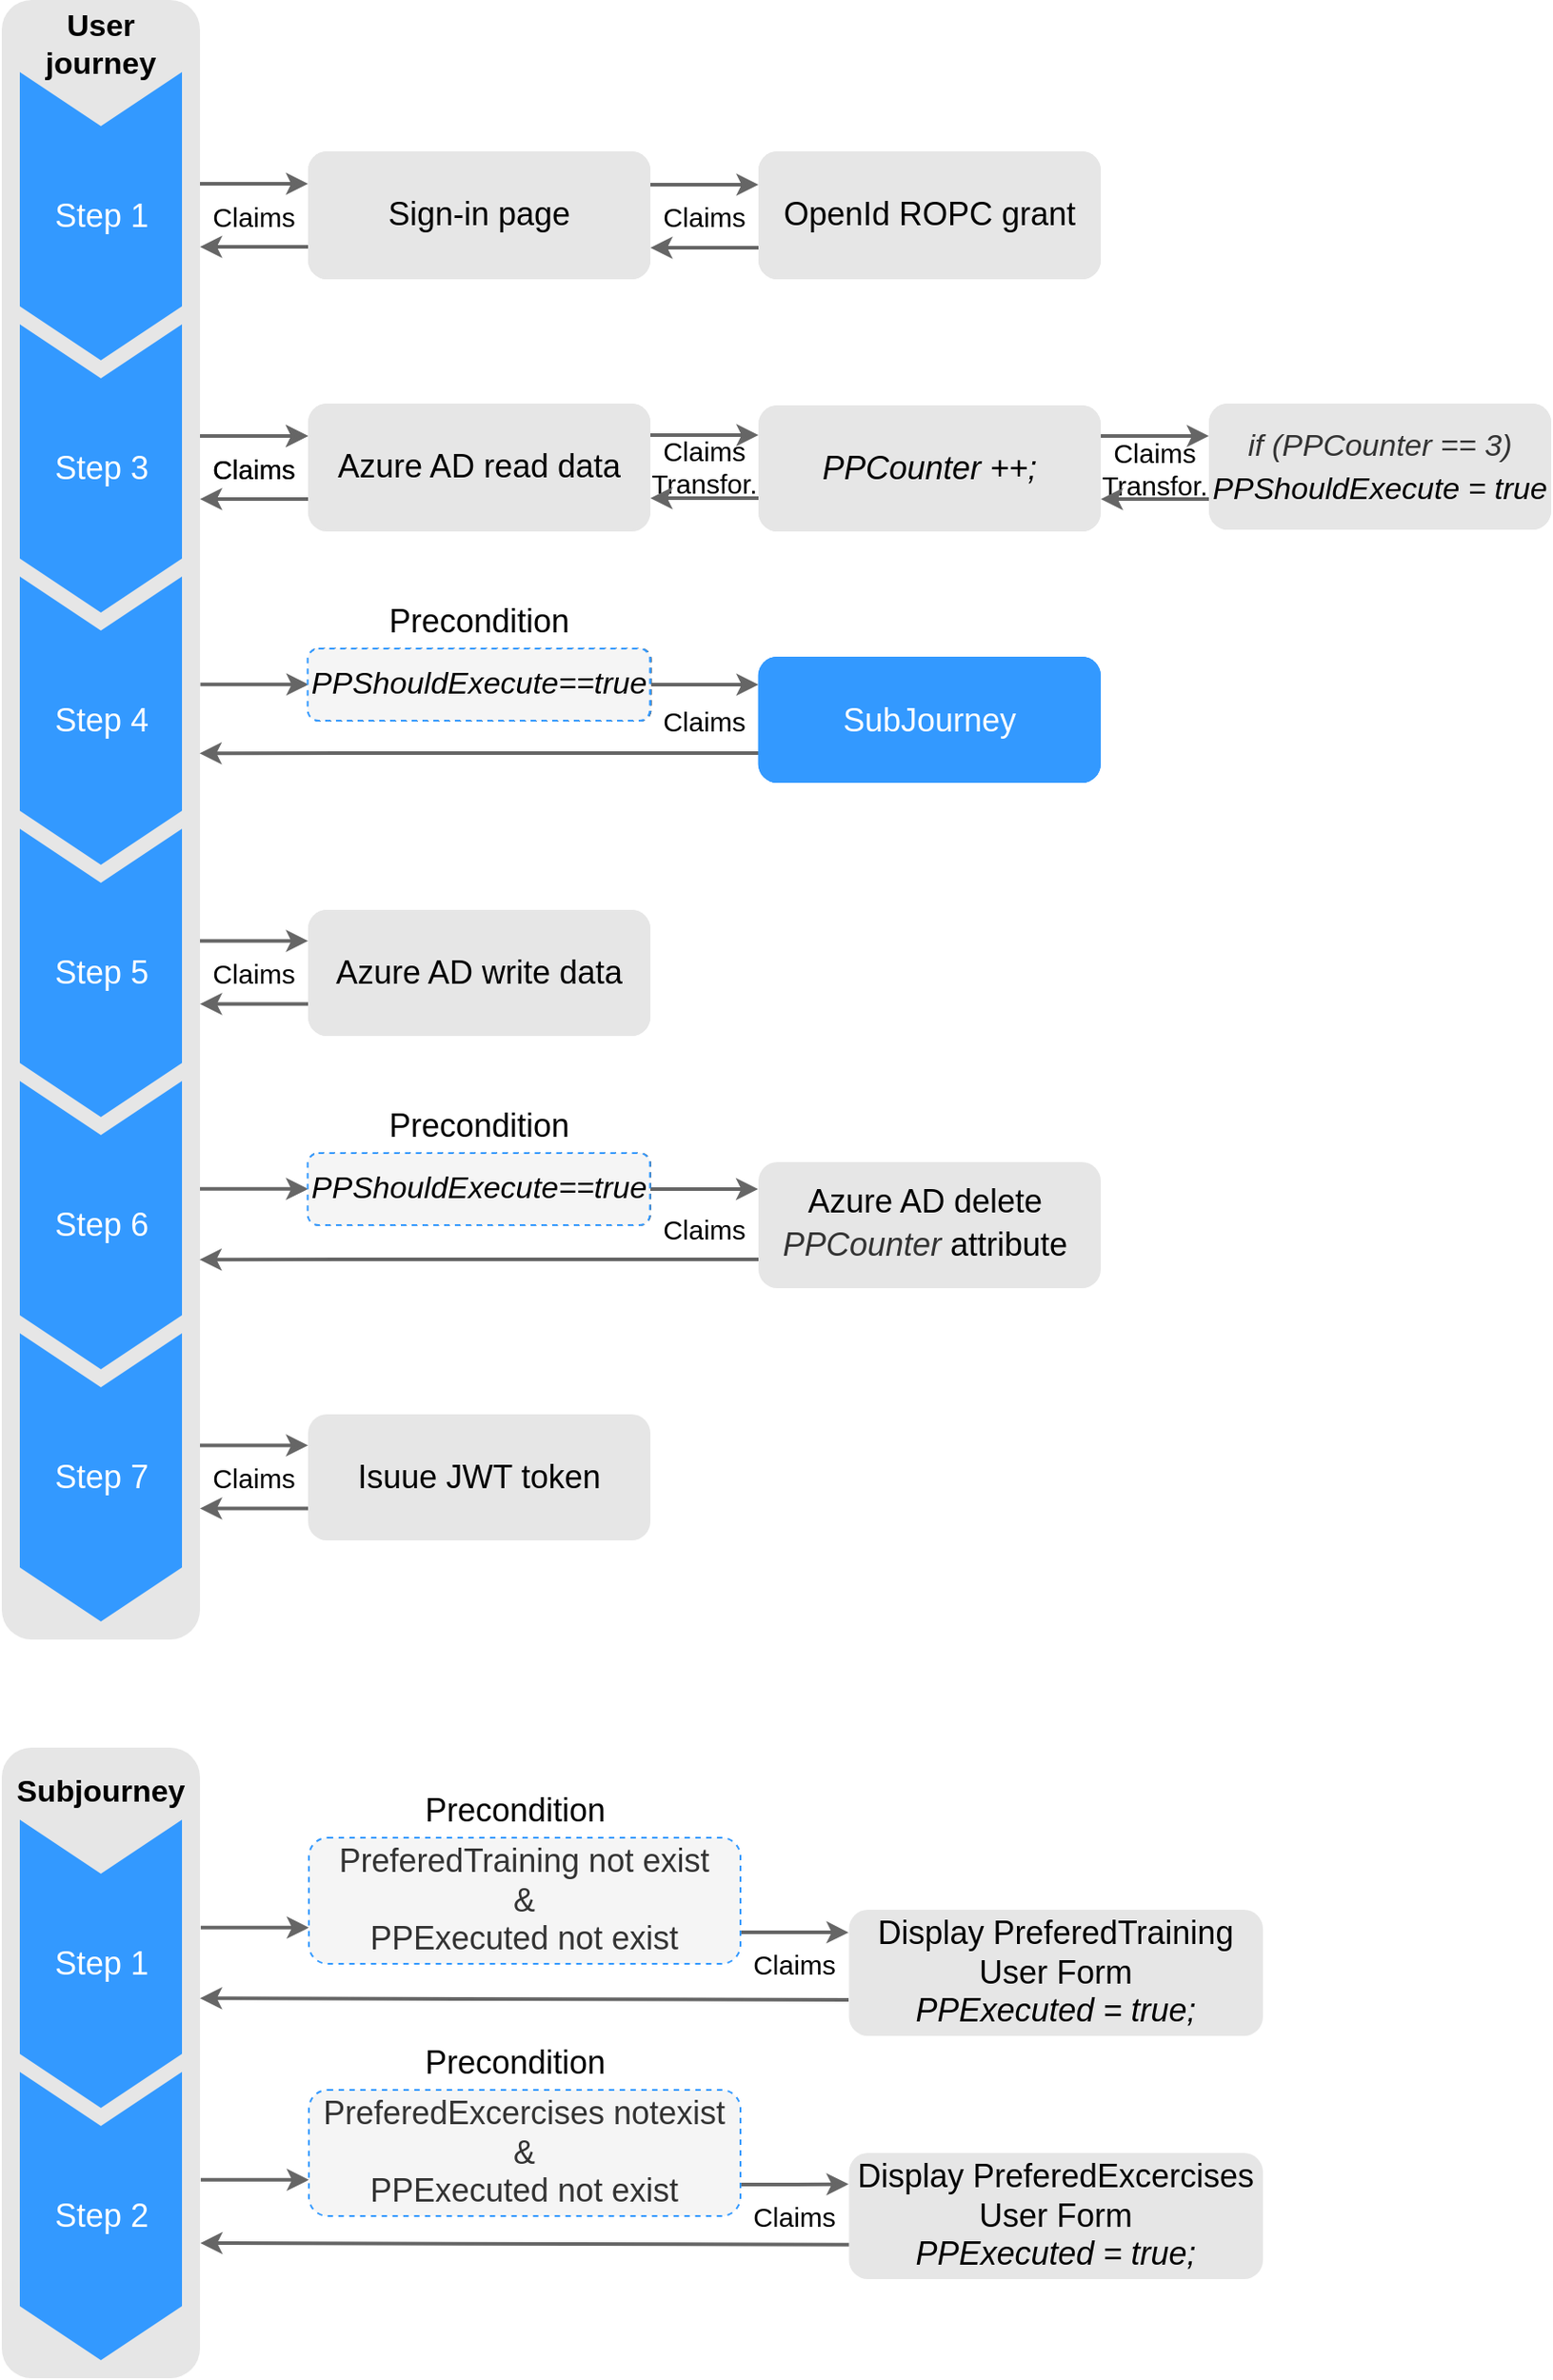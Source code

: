 <mxfile version="20.2.3" type="device"><diagram id="fmWcDM1H-SiBLsM3kZM6" name="Strona-1"><mxGraphModel dx="2246" dy="1225" grid="1" gridSize="10" guides="1" tooltips="1" connect="1" arrows="0" fold="1" page="1" pageScale="1" pageWidth="827" pageHeight="1169" math="0" shadow="0"><root><mxCell id="0"/><mxCell id="1" parent="0"/><mxCell id="fxVLZqoxUVqsY6sRIBnu-1" value="" style="rounded=1;whiteSpace=wrap;html=1;dashed=1;strokeColor=none;strokeWidth=2;fillColor=#E6E6E6;fontFamily=Verdana;fontSize=12;fontColor=#00BEF2;direction=south;" parent="1" vertex="1"><mxGeometry x="-10" y="390" width="110" height="910" as="geometry"/></mxCell><mxCell id="fxVLZqoxUVqsY6sRIBnu-2" value="User journey" style="text;html=1;strokeColor=none;fillColor=none;align=center;verticalAlign=middle;whiteSpace=wrap;rounded=0;fontSize=17;fontStyle=1" parent="1" vertex="1"><mxGeometry y="400" width="90" height="30" as="geometry"/></mxCell><mxCell id="fxVLZqoxUVqsY6sRIBnu-35" value="&lt;font style=&quot;font-size: 15px;&quot;&gt;Claims&lt;/font&gt;" style="text;html=1;strokeColor=none;fillColor=none;align=center;verticalAlign=middle;whiteSpace=wrap;rounded=0;labelBackgroundColor=none;fontSize=12;" parent="1" vertex="1"><mxGeometry x="350" y="495" width="60" height="30" as="geometry"/></mxCell><mxCell id="fxVLZqoxUVqsY6sRIBnu-39" value="Azure AD read user data" style="rounded=1;whiteSpace=wrap;html=1;fontSize=16;fillColor=#E6E6E6;strokeColor=none;" parent="1" vertex="1"><mxGeometry x="160" y="615" width="190" height="70" as="geometry"/></mxCell><mxCell id="lUFnjP-NSURI18aRblBB-2" value="Step 1" style="html=1;shadow=0;dashed=0;align=center;verticalAlign=middle;shape=mxgraph.arrows2.arrow;dy=0;dx=30;notch=30;fontSize=18;fillColor=#3399FF;strokeColor=none;fontColor=#FFFFFF;direction=south;" parent="1" vertex="1"><mxGeometry y="430" width="90" height="160" as="geometry"/></mxCell><mxCell id="lUFnjP-NSURI18aRblBB-37" value="PPCounter ++;" style="rounded=1;whiteSpace=wrap;html=1;fontSize=16;fillColor=#E6E6E6;strokeColor=none;fontStyle=2" parent="1" vertex="1"><mxGeometry x="410" y="615" width="190" height="70" as="geometry"/></mxCell><mxCell id="lUFnjP-NSURI18aRblBB-50" value="&lt;span style=&quot;color: rgb(51, 51, 51); font-size: 16px; background-color: initial; text-align: left;&quot;&gt;if (&lt;/span&gt;&lt;span style=&quot;color: rgb(51, 51, 51); font-size: 16px; background-color: initial; text-align: left;&quot;&gt;PPCounter&lt;/span&gt;&lt;span style=&quot;color: rgb(51, 51, 51); font-size: 16px; background-color: initial; line-height: 1.4;&quot;&gt;&amp;nbsp;== 3)&lt;br style=&quot;font-size: 16px;&quot;&gt;&lt;span style=&quot;color: rgb(0, 0, 0); text-align: left; font-size: 16px;&quot;&gt;PPShouldExecute = true&lt;/span&gt;&lt;br style=&quot;font-size: 16px;&quot;&gt;&lt;/span&gt;" style="rounded=1;whiteSpace=wrap;html=1;fontSize=16;fillColor=#E6E6E6;strokeColor=none;fontStyle=2" parent="1" vertex="1"><mxGeometry x="660" y="614" width="190" height="70" as="geometry"/></mxCell><mxCell id="lUFnjP-NSURI18aRblBB-57" value="OpenId ROPC grant" style="rounded=1;whiteSpace=wrap;html=1;fontSize=15;fillColor=#E6E6E6;strokeColor=none;" parent="1" vertex="1"><mxGeometry x="410" y="475" width="190" height="70" as="geometry"/></mxCell><mxCell id="lUFnjP-NSURI18aRblBB-58" value="&lt;font style=&quot;font-size: 15px;&quot;&gt;Sign-in page&lt;/font&gt;" style="rounded=1;whiteSpace=wrap;html=1;fontSize=15;fillColor=#E6E6E6;strokeColor=none;" parent="1" vertex="1"><mxGeometry x="160" y="475" width="190" height="70" as="geometry"/></mxCell><mxCell id="lUFnjP-NSURI18aRblBB-101" value="Azure AD write user data" style="rounded=1;whiteSpace=wrap;html=1;fontSize=16;fillColor=#E6E6E6;strokeColor=none;" parent="1" vertex="1"><mxGeometry x="160" y="895" width="190" height="70" as="geometry"/></mxCell><mxCell id="Wc3aaxplKSA3pQfgSFrF-3" value="Step 3" style="html=1;shadow=0;dashed=0;align=center;verticalAlign=middle;shape=mxgraph.arrows2.arrow;dy=0;dx=30;notch=30;fontSize=18;fillColor=#3399FF;strokeColor=none;fontColor=#FFFFFF;direction=south;" parent="1" vertex="1"><mxGeometry y="570" width="90" height="160" as="geometry"/></mxCell><mxCell id="Wc3aaxplKSA3pQfgSFrF-24" style="edgeStyle=orthogonalEdgeStyle;rounded=0;orthogonalLoop=1;jettySize=auto;html=1;exitX=1;exitY=0.25;exitDx=0;exitDy=0;entryX=0;entryY=0.25;entryDx=0;entryDy=0;fontSize=16;strokeWidth=2;strokeColor=#666666;fillColor=#f5f5f5;" parent="1" source="Wc3aaxplKSA3pQfgSFrF-4" target="Wc3aaxplKSA3pQfgSFrF-5" edge="1"><mxGeometry relative="1" as="geometry"/></mxCell><mxCell id="Wc3aaxplKSA3pQfgSFrF-4" value="&lt;font style=&quot;font-size: 16px;&quot;&gt;Sign-in page&lt;/font&gt;" style="rounded=1;whiteSpace=wrap;html=1;fontSize=16;fillColor=#E6E6E6;strokeColor=none;" parent="1" vertex="1"><mxGeometry x="160" y="475" width="190" height="70" as="geometry"/></mxCell><mxCell id="Wc3aaxplKSA3pQfgSFrF-26" style="edgeStyle=orthogonalEdgeStyle;rounded=0;orthogonalLoop=1;jettySize=auto;html=1;exitX=0;exitY=0.75;exitDx=0;exitDy=0;entryX=1;entryY=0.75;entryDx=0;entryDy=0;fontSize=16;strokeWidth=2;strokeColor=#666666;fillColor=#f5f5f5;" parent="1" source="Wc3aaxplKSA3pQfgSFrF-5" target="Wc3aaxplKSA3pQfgSFrF-4" edge="1"><mxGeometry relative="1" as="geometry"/></mxCell><mxCell id="Wc3aaxplKSA3pQfgSFrF-5" value="OpenId ROPC grant" style="rounded=1;whiteSpace=wrap;html=1;fontSize=16;fillColor=#E6E6E6;strokeColor=none;" parent="1" vertex="1"><mxGeometry x="410" y="475" width="190" height="70" as="geometry"/></mxCell><mxCell id="Wc3aaxplKSA3pQfgSFrF-6" value="Step 4" style="html=1;shadow=0;dashed=0;align=center;verticalAlign=middle;shape=mxgraph.arrows2.arrow;dy=0;dx=30;notch=30;fontSize=18;fillColor=#3399FF;strokeColor=none;fontColor=#FFFFFF;direction=south;" parent="1" vertex="1"><mxGeometry y="710" width="90" height="160" as="geometry"/></mxCell><mxCell id="Wc3aaxplKSA3pQfgSFrF-10" value="Step 5" style="html=1;shadow=0;dashed=0;align=center;verticalAlign=middle;shape=mxgraph.arrows2.arrow;dy=0;dx=30;notch=30;fontSize=18;fillColor=#3399FF;strokeColor=none;fontColor=#FFFFFF;direction=south;" parent="1" vertex="1"><mxGeometry y="850" width="90" height="160" as="geometry"/></mxCell><mxCell id="Wc3aaxplKSA3pQfgSFrF-11" value="Step 6" style="html=1;shadow=0;dashed=0;align=center;verticalAlign=middle;shape=mxgraph.arrows2.arrow;dy=0;dx=30;notch=30;fontSize=18;fillColor=#3399FF;strokeColor=none;fontColor=#FFFFFF;direction=south;" parent="1" vertex="1"><mxGeometry y="990" width="90" height="160" as="geometry"/></mxCell><mxCell id="Wc3aaxplKSA3pQfgSFrF-20" value="Azure AD delete&amp;nbsp;&lt;br style=&quot;font-size: 18px;&quot;&gt;&lt;span style=&quot;font-style: italic; background-color: initial; color: rgb(51, 51, 51); text-align: left; font-size: 18px;&quot;&gt;PPCounter&lt;/span&gt;&lt;span style=&quot;font-style: italic; background-color: initial; color: rgb(51, 51, 51); line-height: 1.4; font-size: 18px;&quot;&gt;&amp;nbsp;&lt;/span&gt;attribute&amp;nbsp;" style="rounded=1;whiteSpace=wrap;html=1;fontSize=18;fillColor=#E6E6E6;strokeColor=none;" parent="1" vertex="1"><mxGeometry x="410" y="1035" width="190" height="70" as="geometry"/></mxCell><mxCell id="Wc3aaxplKSA3pQfgSFrF-21" value="Step 7" style="html=1;shadow=0;dashed=0;align=center;verticalAlign=middle;shape=mxgraph.arrows2.arrow;dy=0;dx=30;notch=30;fontSize=18;fillColor=#3399FF;strokeColor=none;fontColor=#FFFFFF;direction=south;" parent="1" vertex="1"><mxGeometry y="1130" width="90" height="160" as="geometry"/></mxCell><mxCell id="Wc3aaxplKSA3pQfgSFrF-22" value="Isuue JWT token" style="rounded=1;whiteSpace=wrap;html=1;fontSize=18;fillColor=#E6E6E6;strokeColor=none;" parent="1" vertex="1"><mxGeometry x="160" y="1175" width="190" height="70" as="geometry"/></mxCell><mxCell id="Wc3aaxplKSA3pQfgSFrF-29" value="&lt;font style=&quot;font-size: 15px;&quot;&gt;Claims&lt;/font&gt;" style="text;html=1;strokeColor=none;fillColor=none;align=center;verticalAlign=middle;whiteSpace=wrap;rounded=0;labelBackgroundColor=none;fontSize=12;" parent="1" vertex="1"><mxGeometry x="100" y="494.5" width="60" height="30" as="geometry"/></mxCell><mxCell id="Wc3aaxplKSA3pQfgSFrF-30" style="edgeStyle=orthogonalEdgeStyle;rounded=0;orthogonalLoop=1;jettySize=auto;html=1;exitX=1;exitY=0.25;exitDx=0;exitDy=0;entryX=0;entryY=0.25;entryDx=0;entryDy=0;fontSize=16;strokeWidth=2;strokeColor=#666666;fillColor=#f5f5f5;" parent="1" edge="1"><mxGeometry relative="1" as="geometry"><mxPoint x="100" y="492" as="sourcePoint"/><mxPoint x="160" y="492" as="targetPoint"/></mxGeometry></mxCell><mxCell id="Wc3aaxplKSA3pQfgSFrF-31" style="edgeStyle=orthogonalEdgeStyle;rounded=0;orthogonalLoop=1;jettySize=auto;html=1;exitX=0;exitY=0.75;exitDx=0;exitDy=0;entryX=1;entryY=0.75;entryDx=0;entryDy=0;fontSize=16;strokeWidth=2;strokeColor=#666666;fillColor=#f5f5f5;" parent="1" edge="1"><mxGeometry relative="1" as="geometry"><mxPoint x="160" y="527" as="sourcePoint"/><mxPoint x="100" y="527" as="targetPoint"/></mxGeometry></mxCell><mxCell id="Wc3aaxplKSA3pQfgSFrF-37" value="&lt;font style=&quot;font-size: 15px;&quot;&gt;Claims&lt;/font&gt;" style="text;html=1;strokeColor=none;fillColor=none;align=center;verticalAlign=middle;whiteSpace=wrap;rounded=0;labelBackgroundColor=none;fontSize=12;" parent="1" vertex="1"><mxGeometry x="100" y="634.5" width="60" height="30" as="geometry"/></mxCell><mxCell id="Wc3aaxplKSA3pQfgSFrF-38" style="edgeStyle=orthogonalEdgeStyle;rounded=0;orthogonalLoop=1;jettySize=auto;html=1;exitX=1;exitY=0.25;exitDx=0;exitDy=0;entryX=0;entryY=0.25;entryDx=0;entryDy=0;fontSize=16;strokeWidth=2;strokeColor=#666666;fillColor=#f5f5f5;" parent="1" edge="1"><mxGeometry relative="1" as="geometry"><mxPoint x="100" y="632" as="sourcePoint"/><mxPoint x="160" y="632" as="targetPoint"/></mxGeometry></mxCell><mxCell id="Wc3aaxplKSA3pQfgSFrF-39" style="edgeStyle=orthogonalEdgeStyle;rounded=0;orthogonalLoop=1;jettySize=auto;html=1;exitX=0;exitY=0.75;exitDx=0;exitDy=0;entryX=1;entryY=0.75;entryDx=0;entryDy=0;fontSize=16;strokeWidth=2;strokeColor=#666666;fillColor=#f5f5f5;" parent="1" edge="1"><mxGeometry relative="1" as="geometry"><mxPoint x="160" y="667" as="sourcePoint"/><mxPoint x="100" y="667" as="targetPoint"/></mxGeometry></mxCell><mxCell id="Wc3aaxplKSA3pQfgSFrF-40" value="&lt;font style=&quot;font-size: 15px;&quot;&gt;Claims&lt;br&gt;Transfor.&lt;br&gt;&lt;/font&gt;" style="text;html=1;strokeColor=none;fillColor=none;align=center;verticalAlign=middle;whiteSpace=wrap;rounded=0;labelBackgroundColor=none;fontSize=12;" parent="1" vertex="1"><mxGeometry x="350" y="634" width="60" height="30" as="geometry"/></mxCell><mxCell id="Wc3aaxplKSA3pQfgSFrF-41" style="edgeStyle=orthogonalEdgeStyle;rounded=0;orthogonalLoop=1;jettySize=auto;html=1;exitX=1;exitY=0.25;exitDx=0;exitDy=0;entryX=0;entryY=0.25;entryDx=0;entryDy=0;fontSize=16;strokeWidth=2;strokeColor=#666666;fillColor=#f5f5f5;" parent="1" edge="1"><mxGeometry relative="1" as="geometry"><mxPoint x="350" y="631.5" as="sourcePoint"/><mxPoint x="410" y="631.5" as="targetPoint"/></mxGeometry></mxCell><mxCell id="Wc3aaxplKSA3pQfgSFrF-42" style="edgeStyle=orthogonalEdgeStyle;rounded=0;orthogonalLoop=1;jettySize=auto;html=1;exitX=0;exitY=0.75;exitDx=0;exitDy=0;entryX=1;entryY=0.75;entryDx=0;entryDy=0;fontSize=16;strokeWidth=2;strokeColor=#666666;fillColor=#f5f5f5;" parent="1" edge="1"><mxGeometry relative="1" as="geometry"><mxPoint x="410" y="666.5" as="sourcePoint"/><mxPoint x="350" y="666.5" as="targetPoint"/></mxGeometry></mxCell><mxCell id="Wc3aaxplKSA3pQfgSFrF-43" value="&lt;font style=&quot;font-size: 15px;&quot;&gt;Claims&lt;br&gt;Transfor.&lt;br&gt;&lt;/font&gt;" style="text;html=1;strokeColor=none;fillColor=none;align=center;verticalAlign=middle;whiteSpace=wrap;rounded=0;labelBackgroundColor=none;fontSize=12;" parent="1" vertex="1"><mxGeometry x="600" y="634.5" width="60" height="30" as="geometry"/></mxCell><mxCell id="Wc3aaxplKSA3pQfgSFrF-44" style="edgeStyle=orthogonalEdgeStyle;rounded=0;orthogonalLoop=1;jettySize=auto;html=1;exitX=1;exitY=0.25;exitDx=0;exitDy=0;entryX=0;entryY=0.25;entryDx=0;entryDy=0;fontSize=16;strokeWidth=2;strokeColor=#666666;fillColor=#f5f5f5;" parent="1" edge="1"><mxGeometry relative="1" as="geometry"><mxPoint x="600" y="632" as="sourcePoint"/><mxPoint x="660" y="632" as="targetPoint"/></mxGeometry></mxCell><mxCell id="Wc3aaxplKSA3pQfgSFrF-45" style="edgeStyle=orthogonalEdgeStyle;rounded=0;orthogonalLoop=1;jettySize=auto;html=1;exitX=0;exitY=0.75;exitDx=0;exitDy=0;entryX=1;entryY=0.75;entryDx=0;entryDy=0;fontSize=16;strokeWidth=2;strokeColor=#666666;fillColor=#f5f5f5;" parent="1" edge="1"><mxGeometry relative="1" as="geometry"><mxPoint x="660" y="667" as="sourcePoint"/><mxPoint x="600" y="667" as="targetPoint"/></mxGeometry></mxCell><mxCell id="Wc3aaxplKSA3pQfgSFrF-46" value="&lt;font style=&quot;font-size: 15px;&quot;&gt;Claims&lt;/font&gt;" style="text;html=1;strokeColor=none;fillColor=none;align=center;verticalAlign=middle;whiteSpace=wrap;rounded=0;labelBackgroundColor=none;fontSize=12;" parent="1" vertex="1"><mxGeometry x="350" y="775" width="60" height="30" as="geometry"/></mxCell><mxCell id="Wc3aaxplKSA3pQfgSFrF-51" style="edgeStyle=orthogonalEdgeStyle;rounded=0;orthogonalLoop=1;jettySize=auto;html=1;exitX=1;exitY=0.25;exitDx=0;exitDy=0;entryX=0;entryY=0.25;entryDx=0;entryDy=0;fontSize=16;strokeWidth=2;strokeColor=#666666;fillColor=#f5f5f5;" parent="1" edge="1"><mxGeometry relative="1" as="geometry"><mxPoint x="100" y="632" as="sourcePoint"/><mxPoint x="160" y="632" as="targetPoint"/></mxGeometry></mxCell><mxCell id="Wc3aaxplKSA3pQfgSFrF-52" value="&lt;font style=&quot;font-size: 15px;&quot;&gt;Claims&lt;/font&gt;" style="text;html=1;strokeColor=none;fillColor=none;align=center;verticalAlign=middle;whiteSpace=wrap;rounded=0;labelBackgroundColor=none;fontSize=12;" parent="1" vertex="1"><mxGeometry x="100" y="634.5" width="60" height="30" as="geometry"/></mxCell><mxCell id="Wc3aaxplKSA3pQfgSFrF-53" style="edgeStyle=orthogonalEdgeStyle;rounded=0;orthogonalLoop=1;jettySize=auto;html=1;exitX=0;exitY=0.75;exitDx=0;exitDy=0;entryX=1;entryY=0.75;entryDx=0;entryDy=0;fontSize=16;strokeWidth=2;strokeColor=#666666;fillColor=#f5f5f5;" parent="1" edge="1"><mxGeometry relative="1" as="geometry"><mxPoint x="160" y="947.26" as="sourcePoint"/><mxPoint x="100" y="947.26" as="targetPoint"/></mxGeometry></mxCell><mxCell id="Wc3aaxplKSA3pQfgSFrF-54" style="edgeStyle=orthogonalEdgeStyle;rounded=0;orthogonalLoop=1;jettySize=auto;html=1;exitX=1;exitY=0.25;exitDx=0;exitDy=0;entryX=0;entryY=0.25;entryDx=0;entryDy=0;fontSize=16;strokeWidth=2;strokeColor=#666666;fillColor=#f5f5f5;" parent="1" edge="1"><mxGeometry relative="1" as="geometry"><mxPoint x="100" y="912.26" as="sourcePoint"/><mxPoint x="160" y="912.26" as="targetPoint"/></mxGeometry></mxCell><mxCell id="Wc3aaxplKSA3pQfgSFrF-55" value="&lt;font style=&quot;font-size: 15px;&quot;&gt;Claims&lt;/font&gt;" style="text;html=1;strokeColor=none;fillColor=none;align=center;verticalAlign=middle;whiteSpace=wrap;rounded=0;labelBackgroundColor=none;fontSize=12;" parent="1" vertex="1"><mxGeometry x="100" y="914.76" width="60" height="30" as="geometry"/></mxCell><mxCell id="Wc3aaxplKSA3pQfgSFrF-56" style="edgeStyle=orthogonalEdgeStyle;rounded=0;orthogonalLoop=1;jettySize=auto;html=1;exitX=0;exitY=0.75;exitDx=0;exitDy=0;entryX=1;entryY=0.75;entryDx=0;entryDy=0;fontSize=16;strokeWidth=2;strokeColor=#666666;fillColor=#f5f5f5;" parent="1" edge="1"><mxGeometry relative="1" as="geometry"><mxPoint x="160" y="1227.26" as="sourcePoint"/><mxPoint x="100" y="1227.26" as="targetPoint"/></mxGeometry></mxCell><mxCell id="Wc3aaxplKSA3pQfgSFrF-57" style="edgeStyle=orthogonalEdgeStyle;rounded=0;orthogonalLoop=1;jettySize=auto;html=1;exitX=1;exitY=0.25;exitDx=0;exitDy=0;entryX=0;entryY=0.25;entryDx=0;entryDy=0;fontSize=16;strokeWidth=2;strokeColor=#666666;fillColor=#f5f5f5;" parent="1" edge="1"><mxGeometry relative="1" as="geometry"><mxPoint x="100" y="1192.26" as="sourcePoint"/><mxPoint x="160" y="1192.26" as="targetPoint"/></mxGeometry></mxCell><mxCell id="Wc3aaxplKSA3pQfgSFrF-58" value="&lt;font style=&quot;font-size: 15px;&quot;&gt;Claims&lt;/font&gt;" style="text;html=1;strokeColor=none;fillColor=none;align=center;verticalAlign=middle;whiteSpace=wrap;rounded=0;labelBackgroundColor=none;fontSize=12;" parent="1" vertex="1"><mxGeometry x="100" y="1194.76" width="60" height="30" as="geometry"/></mxCell><mxCell id="Wc3aaxplKSA3pQfgSFrF-98" value="&lt;font style=&quot;font-size: 15px;&quot;&gt;Claims&lt;/font&gt;" style="text;html=1;strokeColor=none;fillColor=none;align=center;verticalAlign=middle;whiteSpace=wrap;rounded=0;labelBackgroundColor=none;fontSize=12;" parent="1" vertex="1"><mxGeometry x="350" y="1056.5" width="60" height="30" as="geometry"/></mxCell><mxCell id="Wc3aaxplKSA3pQfgSFrF-100" style="edgeStyle=orthogonalEdgeStyle;rounded=0;orthogonalLoop=1;jettySize=auto;html=1;exitX=0;exitY=0.75;exitDx=0;exitDy=0;entryX=0.264;entryY=0.002;entryDx=0;entryDy=0;fontSize=16;strokeWidth=2;strokeColor=#666666;fillColor=#f5f5f5;entryPerimeter=0;" parent="1" edge="1"><mxGeometry relative="1" as="geometry"><mxPoint x="410" y="1089" as="sourcePoint"/><mxPoint x="99.78" y="1089.12" as="targetPoint"/><Array as="points"><mxPoint x="180" y="1089"/><mxPoint x="180" y="1089"/></Array></mxGeometry></mxCell><mxCell id="Wc3aaxplKSA3pQfgSFrF-106" style="edgeStyle=orthogonalEdgeStyle;rounded=0;orthogonalLoop=1;jettySize=auto;html=1;exitX=0;exitY=0.75;exitDx=0;exitDy=0;entryX=0.264;entryY=0.002;entryDx=0;entryDy=0;fontSize=16;strokeWidth=2;strokeColor=#666666;fillColor=#f5f5f5;entryPerimeter=0;" parent="1" edge="1"><mxGeometry relative="1" as="geometry"><mxPoint x="410" y="808" as="sourcePoint"/><mxPoint x="99.78" y="808.12" as="targetPoint"/><Array as="points"><mxPoint x="180" y="808"/><mxPoint x="180" y="808"/></Array></mxGeometry></mxCell><mxCell id="Wc3aaxplKSA3pQfgSFrF-121" value="" style="rounded=1;whiteSpace=wrap;html=1;dashed=1;strokeColor=none;strokeWidth=2;fillColor=#E6E6E6;fontFamily=Verdana;fontSize=12;fontColor=#00BEF2;direction=south;" parent="1" vertex="1"><mxGeometry x="-10" y="1360" width="110" height="350" as="geometry"/></mxCell><mxCell id="Wc3aaxplKSA3pQfgSFrF-122" value="Subjourney" style="text;html=1;strokeColor=none;fillColor=none;align=center;verticalAlign=middle;whiteSpace=wrap;rounded=0;fontSize=17;fontStyle=1" parent="1" vertex="1"><mxGeometry y="1370" width="90" height="30" as="geometry"/></mxCell><mxCell id="Wc3aaxplKSA3pQfgSFrF-123" value="Step 1" style="html=1;shadow=0;dashed=0;align=center;verticalAlign=middle;shape=mxgraph.arrows2.arrow;dy=0;dx=30;notch=30;fontSize=18;fillColor=#3399FF;strokeColor=none;fontColor=#FFFFFF;direction=south;" parent="1" vertex="1"><mxGeometry y="1400" width="90" height="160" as="geometry"/></mxCell><mxCell id="Wc3aaxplKSA3pQfgSFrF-130" value="&lt;font style=&quot;font-size: 18px;&quot;&gt;Display PreferedTraining &lt;br&gt;User Form&lt;br style=&quot;font-size: 18px;&quot;&gt;&lt;span style=&quot;font-style: italic; font-size: 18px;&quot;&gt;PPExecuted = true;&lt;/span&gt;&lt;br style=&quot;font-size: 18px;&quot;&gt;&lt;/font&gt;" style="rounded=1;whiteSpace=wrap;html=1;fontSize=18;fillColor=#E6E6E6;strokeColor=none;" parent="1" vertex="1"><mxGeometry x="460.22" y="1450" width="229.78" height="70" as="geometry"/></mxCell><mxCell id="Wc3aaxplKSA3pQfgSFrF-152" value="&lt;font style=&quot;font-size: 15px;&quot;&gt;Claims&lt;/font&gt;" style="text;html=1;strokeColor=none;fillColor=none;align=center;verticalAlign=middle;whiteSpace=wrap;rounded=0;labelBackgroundColor=none;fontSize=12;" parent="1" vertex="1"><mxGeometry x="400.22" y="1465" width="60" height="30" as="geometry"/></mxCell><mxCell id="Wc3aaxplKSA3pQfgSFrF-154" style="edgeStyle=orthogonalEdgeStyle;rounded=0;orthogonalLoop=1;jettySize=auto;html=1;entryX=0.264;entryY=0.002;entryDx=0;entryDy=0;fontSize=16;strokeWidth=2;strokeColor=#666666;fillColor=#f5f5f5;entryPerimeter=0;" parent="1" edge="1"><mxGeometry relative="1" as="geometry"><mxPoint x="460" y="1500" as="sourcePoint"/><mxPoint x="100.0" y="1499.12" as="targetPoint"/><Array as="points"><mxPoint x="459" y="1499"/></Array></mxGeometry></mxCell><mxCell id="Wc3aaxplKSA3pQfgSFrF-160" value="&lt;span style=&quot;font-style: normal;&quot;&gt;SubJourney&lt;/span&gt;" style="rounded=1;whiteSpace=wrap;html=1;fontSize=16;fillColor=#3399FF;strokeColor=none;fontStyle=2" parent="1" vertex="1"><mxGeometry x="410" y="754.5" width="190" height="70" as="geometry"/></mxCell><mxCell id="Wc3aaxplKSA3pQfgSFrF-161" value="Step 2" style="html=1;shadow=0;dashed=0;align=center;verticalAlign=middle;shape=mxgraph.arrows2.arrow;dy=0;dx=30;notch=30;fontSize=18;fillColor=#3399FF;strokeColor=none;fontColor=#FFFFFF;direction=south;" parent="1" vertex="1"><mxGeometry y="1540" width="90" height="160" as="geometry"/></mxCell><mxCell id="Wc3aaxplKSA3pQfgSFrF-165" style="edgeStyle=orthogonalEdgeStyle;rounded=0;orthogonalLoop=1;jettySize=auto;html=1;exitX=1;exitY=0.5;exitDx=0;exitDy=0;fontSize=16;strokeColor=#666666;strokeWidth=2;fillColor=#f5f5f5;" parent="1" source="Wc3aaxplKSA3pQfgSFrF-163" edge="1"><mxGeometry relative="1" as="geometry"><mxPoint x="410" y="770" as="targetPoint"/><Array as="points"><mxPoint x="380" y="770"/><mxPoint x="380" y="770"/></Array></mxGeometry></mxCell><mxCell id="Wc3aaxplKSA3pQfgSFrF-163" value="&lt;span style=&quot;color: rgb(0, 0, 0); font-size: 17px; font-style: italic; text-align: left;&quot;&gt;PPShouldExecute==true&lt;/span&gt;" style="rounded=1;whiteSpace=wrap;html=1;fontSize=17;fillColor=#f5f5f5;strokeColor=#666666;fontColor=#333333;dashed=1;" parent="1" vertex="1"><mxGeometry x="160.22" y="750" width="190" height="40" as="geometry"/></mxCell><mxCell id="Wc3aaxplKSA3pQfgSFrF-164" style="edgeStyle=orthogonalEdgeStyle;rounded=0;orthogonalLoop=1;jettySize=auto;html=1;exitX=1;exitY=0.25;exitDx=0;exitDy=0;entryX=0;entryY=0.25;entryDx=0;entryDy=0;fontSize=16;strokeWidth=2;strokeColor=#666666;fillColor=#f5f5f5;" parent="1" edge="1"><mxGeometry relative="1" as="geometry"><mxPoint x="100.22" y="769.92" as="sourcePoint"/><mxPoint x="160.22" y="769.92" as="targetPoint"/></mxGeometry></mxCell><mxCell id="Wc3aaxplKSA3pQfgSFrF-166" value="&lt;span style=&quot;text-align: left; font-size: 18px;&quot;&gt;&lt;font style=&quot;font-size: 18px;&quot;&gt;Precondition&lt;/font&gt;&lt;/span&gt;" style="text;html=1;strokeColor=none;fillColor=none;align=center;verticalAlign=middle;whiteSpace=wrap;rounded=0;fontSize=18;" parent="1" vertex="1"><mxGeometry x="185.0" y="1000" width="140" height="30" as="geometry"/></mxCell><mxCell id="Wc3aaxplKSA3pQfgSFrF-167" style="edgeStyle=orthogonalEdgeStyle;rounded=0;orthogonalLoop=1;jettySize=auto;html=1;exitX=1;exitY=0.5;exitDx=0;exitDy=0;fontSize=16;strokeColor=#666666;strokeWidth=2;fillColor=#f5f5f5;" parent="1" source="Wc3aaxplKSA3pQfgSFrF-168" edge="1"><mxGeometry relative="1" as="geometry"><mxPoint x="409.78" y="1050" as="targetPoint"/><Array as="points"><mxPoint x="379.78" y="1050"/><mxPoint x="379.78" y="1050"/></Array></mxGeometry></mxCell><mxCell id="Wc3aaxplKSA3pQfgSFrF-168" value="&lt;span style=&quot;color: rgb(0, 0, 0); font-size: 17px; font-style: italic; text-align: left;&quot;&gt;PPShouldExecute==true&lt;/span&gt;" style="rounded=1;whiteSpace=wrap;html=1;fontSize=17;fillColor=#f5f5f5;strokeColor=#666666;fontColor=#333333;dashed=1;" parent="1" vertex="1"><mxGeometry x="160.0" y="1030" width="190" height="40" as="geometry"/></mxCell><mxCell id="Wc3aaxplKSA3pQfgSFrF-169" style="edgeStyle=orthogonalEdgeStyle;rounded=0;orthogonalLoop=1;jettySize=auto;html=1;exitX=1;exitY=0.25;exitDx=0;exitDy=0;entryX=0;entryY=0.25;entryDx=0;entryDy=0;fontSize=16;strokeWidth=2;strokeColor=#666666;fillColor=#f5f5f5;" parent="1" edge="1"><mxGeometry relative="1" as="geometry"><mxPoint x="100.0" y="1049.92" as="sourcePoint"/><mxPoint x="160.0" y="1049.92" as="targetPoint"/></mxGeometry></mxCell><mxCell id="Wc3aaxplKSA3pQfgSFrF-170" value="&lt;span style=&quot;text-align: left; font-size: 18px;&quot;&gt;&lt;font style=&quot;font-size: 18px;&quot;&gt;Precondition&lt;/font&gt;&lt;/span&gt;" style="text;html=1;strokeColor=none;fillColor=none;align=center;verticalAlign=middle;whiteSpace=wrap;rounded=0;fontSize=18;" parent="1" vertex="1"><mxGeometry x="205.22" y="1380" width="140" height="30" as="geometry"/></mxCell><mxCell id="Wc3aaxplKSA3pQfgSFrF-192" style="edgeStyle=orthogonalEdgeStyle;rounded=0;orthogonalLoop=1;jettySize=auto;html=1;exitX=1;exitY=0.75;exitDx=0;exitDy=0;fontSize=17;strokeColor=#666666;strokeWidth=2;fillColor=#f5f5f5;" parent="1" source="Wc3aaxplKSA3pQfgSFrF-172" edge="1"><mxGeometry relative="1" as="geometry"><mxPoint x="460" y="1462.571" as="targetPoint"/></mxGeometry></mxCell><mxCell id="Wc3aaxplKSA3pQfgSFrF-172" value="&lt;div style=&quot;font-size: 18px;&quot;&gt;PreferedTraining not exist&lt;/div&gt;&lt;div style=&quot;font-size: 18px;&quot;&gt;&amp;amp;&lt;/div&gt;&lt;div style=&quot;font-size: 18px;&quot;&gt;PPExecuted not exist&lt;/div&gt;" style="rounded=1;whiteSpace=wrap;html=1;fontSize=18;fillColor=#f5f5f5;strokeColor=#3399FF;fontColor=#333333;dashed=1;" parent="1" vertex="1"><mxGeometry x="160.44" y="1410" width="239.56" height="70" as="geometry"/></mxCell><mxCell id="Wc3aaxplKSA3pQfgSFrF-173" style="edgeStyle=orthogonalEdgeStyle;rounded=0;orthogonalLoop=1;jettySize=auto;html=1;exitX=1;exitY=0.25;exitDx=0;exitDy=0;entryX=0;entryY=0.25;entryDx=0;entryDy=0;fontSize=16;strokeWidth=2;strokeColor=#666666;fillColor=#f5f5f5;" parent="1" edge="1"><mxGeometry relative="1" as="geometry"><mxPoint x="100.44" y="1459.92" as="sourcePoint"/><mxPoint x="160.44" y="1459.92" as="targetPoint"/></mxGeometry></mxCell><mxCell id="Wc3aaxplKSA3pQfgSFrF-174" value="&lt;font style=&quot;font-size: 16px;&quot;&gt;Sign-in page&lt;/font&gt;" style="rounded=1;whiteSpace=wrap;html=1;fontSize=16;fillColor=#E6E6E6;strokeColor=none;" parent="1" vertex="1"><mxGeometry x="160" y="474" width="190" height="70" as="geometry"/></mxCell><mxCell id="Wc3aaxplKSA3pQfgSFrF-175" value="OpenId ROPC grant" style="rounded=1;whiteSpace=wrap;html=1;fontSize=16;fillColor=#E6E6E6;strokeColor=none;" parent="1" vertex="1"><mxGeometry x="410" y="474" width="190" height="70" as="geometry"/></mxCell><mxCell id="Wc3aaxplKSA3pQfgSFrF-176" value="Azure AD read user data" style="rounded=1;whiteSpace=wrap;html=1;fontSize=16;fillColor=#E6E6E6;strokeColor=none;" parent="1" vertex="1"><mxGeometry x="160" y="614" width="190" height="70" as="geometry"/></mxCell><mxCell id="Wc3aaxplKSA3pQfgSFrF-177" value="&lt;font style=&quot;font-size: 18px;&quot;&gt;Sign-in page&lt;/font&gt;" style="rounded=1;whiteSpace=wrap;html=1;fontSize=18;fillColor=#E6E6E6;strokeColor=none;" parent="1" vertex="1"><mxGeometry x="160" y="474" width="190" height="70" as="geometry"/></mxCell><mxCell id="Wc3aaxplKSA3pQfgSFrF-178" value="OpenId ROPC grant" style="rounded=1;whiteSpace=wrap;html=1;fontSize=18;fillColor=#E6E6E6;strokeColor=none;" parent="1" vertex="1"><mxGeometry x="410" y="474" width="190" height="70" as="geometry"/></mxCell><mxCell id="Wc3aaxplKSA3pQfgSFrF-179" value="Azure AD read data" style="rounded=1;whiteSpace=wrap;html=1;fontSize=18;fillColor=#E6E6E6;strokeColor=none;" parent="1" vertex="1"><mxGeometry x="160" y="614" width="190" height="70" as="geometry"/></mxCell><mxCell id="Wc3aaxplKSA3pQfgSFrF-180" value="&lt;span style=&quot;color: rgb(51, 51, 51); font-size: 17px; background-color: initial; text-align: left;&quot;&gt;if (&lt;/span&gt;&lt;span style=&quot;color: rgb(51, 51, 51); font-size: 17px; background-color: initial; text-align: left;&quot;&gt;PPCounter&lt;/span&gt;&lt;span style=&quot;color: rgb(51, 51, 51); font-size: 17px; background-color: initial; line-height: 1.4;&quot;&gt;&amp;nbsp;== 3)&lt;br style=&quot;font-size: 17px;&quot;&gt;&lt;span style=&quot;color: rgb(0, 0, 0); text-align: left; font-size: 17px;&quot;&gt;PPShouldExecute = true&lt;/span&gt;&lt;br style=&quot;font-size: 17px;&quot;&gt;&lt;/span&gt;" style="rounded=1;whiteSpace=wrap;html=1;fontSize=17;fillColor=#E6E6E6;strokeColor=none;fontStyle=2" parent="1" vertex="1"><mxGeometry x="660" y="614" width="190" height="70" as="geometry"/></mxCell><mxCell id="Wc3aaxplKSA3pQfgSFrF-181" value="PPCounter ++;" style="rounded=1;whiteSpace=wrap;html=1;fontSize=18;fillColor=#E6E6E6;strokeColor=none;fontStyle=2" parent="1" vertex="1"><mxGeometry x="410" y="615" width="190" height="70" as="geometry"/></mxCell><mxCell id="Wc3aaxplKSA3pQfgSFrF-182" value="&lt;span style=&quot;font-style: normal; font-size: 18px;&quot;&gt;SubJourney&lt;/span&gt;" style="rounded=1;whiteSpace=wrap;html=1;fontSize=18;fillColor=#3399FF;strokeColor=none;fontStyle=2;fontColor=#FFFFFF;" parent="1" vertex="1"><mxGeometry x="410" y="754.5" width="190" height="70" as="geometry"/></mxCell><mxCell id="Wc3aaxplKSA3pQfgSFrF-183" value="&lt;span style=&quot;color: rgb(0, 0, 0); font-size: 17px; font-style: italic; text-align: left;&quot;&gt;PPShouldExecute==true&lt;/span&gt;" style="rounded=1;whiteSpace=wrap;html=1;fontSize=17;dashed=1;fillColor=#f5f5f5;fontColor=#333333;strokeColor=#666666;" parent="1" vertex="1"><mxGeometry x="160.22" y="750" width="190" height="40" as="geometry"/></mxCell><mxCell id="Wc3aaxplKSA3pQfgSFrF-184" value="Azure AD write data" style="rounded=1;whiteSpace=wrap;html=1;fontSize=18;fillColor=#E6E6E6;strokeColor=none;" parent="1" vertex="1"><mxGeometry x="160" y="895" width="190" height="70" as="geometry"/></mxCell><mxCell id="Wc3aaxplKSA3pQfgSFrF-185" value="&lt;font style=&quot;font-size: 18px;&quot;&gt;Display PreferedExcercises&lt;br&gt;User Form&lt;br style=&quot;font-size: 18px;&quot;&gt;&lt;span style=&quot;font-style: italic; font-size: 18px;&quot;&gt;PPExecuted = true;&lt;/span&gt;&lt;br style=&quot;font-size: 18px;&quot;&gt;&lt;/font&gt;" style="rounded=1;whiteSpace=wrap;html=1;fontSize=18;fillColor=#E6E6E6;strokeColor=none;" parent="1" vertex="1"><mxGeometry x="460.22" y="1585" width="229.78" height="70" as="geometry"/></mxCell><mxCell id="Wc3aaxplKSA3pQfgSFrF-187" value="&lt;span style=&quot;text-align: left; font-size: 18px;&quot;&gt;&lt;font style=&quot;font-size: 18px;&quot;&gt;Precondition&lt;/font&gt;&lt;/span&gt;" style="text;html=1;strokeColor=none;fillColor=none;align=center;verticalAlign=middle;whiteSpace=wrap;rounded=0;fontSize=18;" parent="1" vertex="1"><mxGeometry x="205.22" y="1520" width="140" height="30" as="geometry"/></mxCell><mxCell id="Wc3aaxplKSA3pQfgSFrF-193" style="edgeStyle=orthogonalEdgeStyle;rounded=0;orthogonalLoop=1;jettySize=auto;html=1;exitX=1;exitY=0.75;exitDx=0;exitDy=0;fontSize=17;strokeColor=#666666;strokeWidth=2;fillColor=#f5f5f5;" parent="1" source="Wc3aaxplKSA3pQfgSFrF-189" edge="1"><mxGeometry relative="1" as="geometry"><mxPoint x="460" y="1602.286" as="targetPoint"/></mxGeometry></mxCell><mxCell id="Wc3aaxplKSA3pQfgSFrF-189" value="&lt;div style=&quot;font-size: 18px;&quot;&gt;PreferedExcercises notexist&lt;/div&gt;&lt;div style=&quot;font-size: 18px;&quot;&gt;&amp;amp;&lt;/div&gt;&lt;div style=&quot;font-size: 18px;&quot;&gt;PPExecuted not exist&lt;/div&gt;" style="rounded=1;whiteSpace=wrap;html=1;fontSize=18;fillColor=#f5f5f5;strokeColor=#3399FF;fontColor=#333333;dashed=1;" parent="1" vertex="1"><mxGeometry x="160.44" y="1550" width="239.56" height="70" as="geometry"/></mxCell><mxCell id="Wc3aaxplKSA3pQfgSFrF-190" style="edgeStyle=orthogonalEdgeStyle;rounded=0;orthogonalLoop=1;jettySize=auto;html=1;exitX=1;exitY=0.25;exitDx=0;exitDy=0;entryX=0;entryY=0.25;entryDx=0;entryDy=0;fontSize=16;strokeWidth=2;strokeColor=#666666;fillColor=#f5f5f5;" parent="1" edge="1"><mxGeometry relative="1" as="geometry"><mxPoint x="100.44" y="1599.92" as="sourcePoint"/><mxPoint x="160.44" y="1599.92" as="targetPoint"/></mxGeometry></mxCell><mxCell id="Wc3aaxplKSA3pQfgSFrF-191" value="&lt;font style=&quot;font-size: 15px;&quot;&gt;Claims&lt;/font&gt;" style="text;html=1;strokeColor=none;fillColor=none;align=center;verticalAlign=middle;whiteSpace=wrap;rounded=0;labelBackgroundColor=none;fontSize=12;" parent="1" vertex="1"><mxGeometry x="400.22" y="1605" width="60" height="30" as="geometry"/></mxCell><mxCell id="Wc3aaxplKSA3pQfgSFrF-194" style="edgeStyle=orthogonalEdgeStyle;rounded=0;orthogonalLoop=1;jettySize=auto;html=1;entryX=0.264;entryY=0.002;entryDx=0;entryDy=0;fontSize=16;strokeWidth=2;strokeColor=#666666;fillColor=#f5f5f5;entryPerimeter=0;" parent="1" edge="1"><mxGeometry relative="1" as="geometry"><mxPoint x="460.22" y="1635.88" as="sourcePoint"/><mxPoint x="100.22" y="1635.0" as="targetPoint"/><Array as="points"><mxPoint x="459.22" y="1634.88"/></Array></mxGeometry></mxCell><mxCell id="ZxnjUK_04Gt3skAioxMm-1" value="&lt;span style=&quot;text-align: left; font-size: 18px;&quot;&gt;&lt;font style=&quot;font-size: 18px;&quot;&gt;Precondition&lt;/font&gt;&lt;/span&gt;" style="text;html=1;strokeColor=none;fillColor=none;align=center;verticalAlign=middle;whiteSpace=wrap;rounded=0;fontSize=18;" parent="1" vertex="1"><mxGeometry x="185.22" y="720" width="140" height="30" as="geometry"/></mxCell><mxCell id="ZxnjUK_04Gt3skAioxMm-2" value="&lt;span style=&quot;color: rgb(0, 0, 0); font-size: 17px; font-style: italic; text-align: left;&quot;&gt;PPShouldExecute==true&lt;/span&gt;" style="rounded=1;whiteSpace=wrap;html=1;fontSize=17;fillColor=#f5f5f5;strokeColor=#3399FF;fontColor=#333333;dashed=1;" parent="1" vertex="1"><mxGeometry x="159.78" y="1030" width="190" height="40" as="geometry"/></mxCell><mxCell id="ZxnjUK_04Gt3skAioxMm-3" value="&lt;span style=&quot;color: rgb(0, 0, 0); font-size: 17px; font-style: italic; text-align: left;&quot;&gt;PPShouldExecute==true&lt;/span&gt;" style="rounded=1;whiteSpace=wrap;html=1;fontSize=17;dashed=1;fillColor=#f5f5f5;fontColor=#333333;strokeColor=#3399FF;" parent="1" vertex="1"><mxGeometry x="160.0" y="750" width="190" height="40" as="geometry"/></mxCell><mxCell id="7NKr0TRmkfjwfA9I1HSa-1" value="&lt;span style=&quot;color: rgb(0, 0, 0); font-size: 17px; font-style: italic; text-align: left;&quot;&gt;PPShouldExecute==true&lt;/span&gt;" style="rounded=1;whiteSpace=wrap;html=1;fontSize=17;dashed=1;fillColor=#f5f5f5;fontColor=#333333;strokeColor=#3399FF;" vertex="1" parent="1"><mxGeometry x="159.78" y="750" width="190" height="40" as="geometry"/></mxCell><mxCell id="7NKr0TRmkfjwfA9I1HSa-2" value="&lt;span style=&quot;font-style: normal; font-size: 18px;&quot;&gt;SubJourney&lt;/span&gt;" style="rounded=1;whiteSpace=wrap;html=1;fontSize=18;fillColor=#3399FF;strokeColor=none;fontStyle=2;fontColor=#FFFFFF;" vertex="1" parent="1"><mxGeometry x="409.78" y="754.5" width="190" height="70" as="geometry"/></mxCell></root></mxGraphModel></diagram></mxfile>